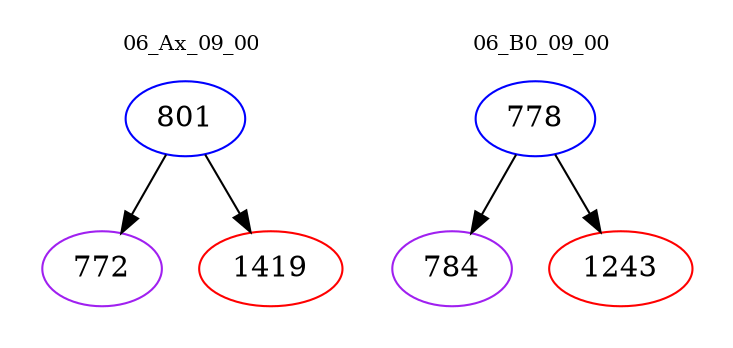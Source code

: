 digraph{
subgraph cluster_0 {
color = white
label = "06_Ax_09_00";
fontsize=10;
T0_801 [label="801", color="blue"]
T0_801 -> T0_772 [color="black"]
T0_772 [label="772", color="purple"]
T0_801 -> T0_1419 [color="black"]
T0_1419 [label="1419", color="red"]
}
subgraph cluster_1 {
color = white
label = "06_B0_09_00";
fontsize=10;
T1_778 [label="778", color="blue"]
T1_778 -> T1_784 [color="black"]
T1_784 [label="784", color="purple"]
T1_778 -> T1_1243 [color="black"]
T1_1243 [label="1243", color="red"]
}
}

